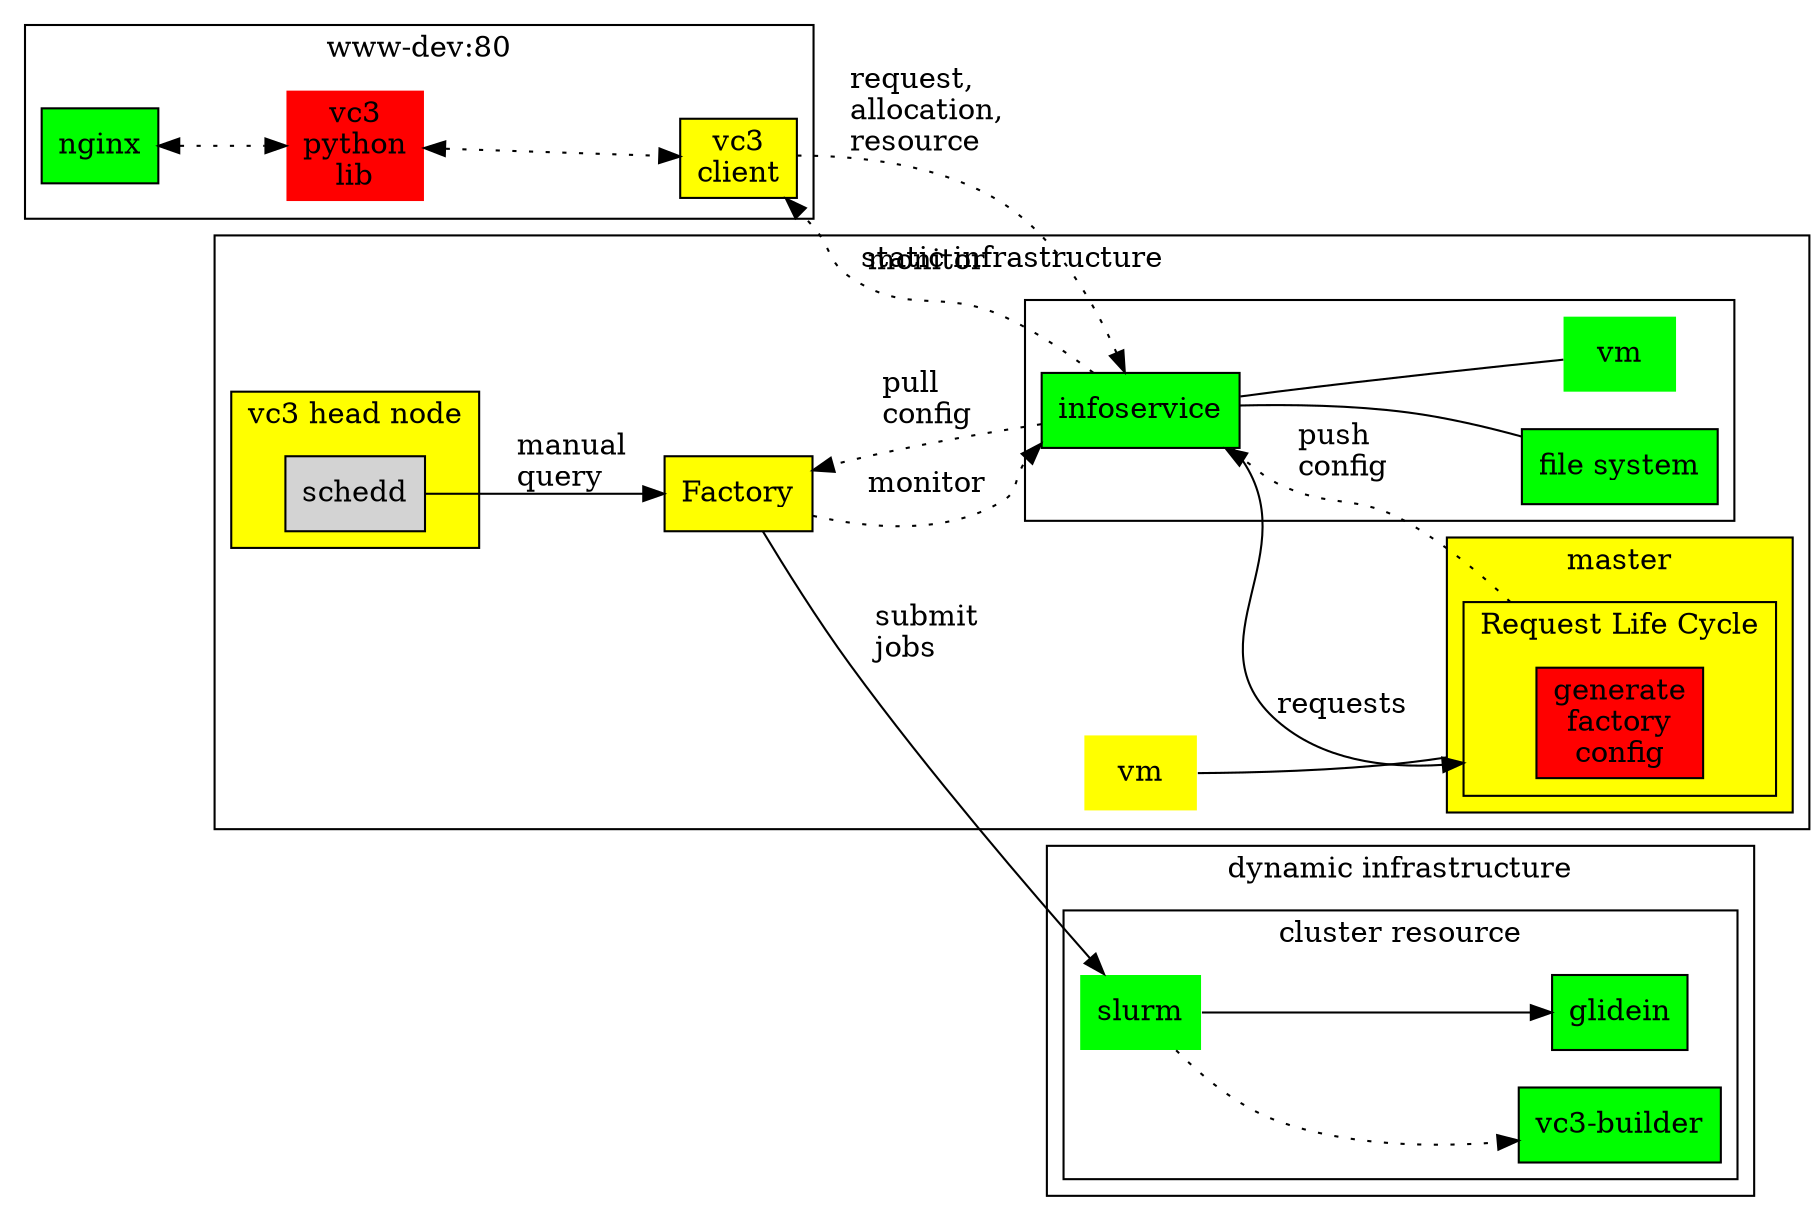 digraph vc3 {
    compound    = true;
    #concentrate = true;
    labelloc    = "tl";
    rankdir     = "LR";

    node [shape=box, style=filled];


    subgraph cluster_web {
        label = "www-dev:80";

        nginx         [fillcolor=green];
        vc3lib_web    [label = "vc3\npython\nlib"][shape="none"][fillcolor = red];
        vc3client_web [label = "vc3\nclient"][fillcolor = yellow];

        nginx         -> vc3lib_web    [style = dotted][dir = both];
        vc3lib_web    -> vc3client_web [style = dotted][dir = both];

    }

    subgraph cluster_static {
        label = "static infrastructure";

        vmmaster     [label = "vm"][shape = none][fillcolor = yellow];
        apf          [label = "Factory"][fillcolor = yellow];

        subgraph cluster_infoservice {
            label     = "";
            infoservice  [fillcolor = green];
            fsinfo       [label="file system"][fillcolor = green];
            vminfo       [label = "vm"][shape = none][fillcolor = green];

            infoservice   -> vminfo     [dir = none];
            infoservice  -> fsinfo [dir = none];
        }

        subgraph cluster_headnode {
            style     = filled;
            fillcolor = yellow;

            label = "vc3 head node";
            
            schedd [ label = "schedd" ];
        }

        subgraph cluster_master {
            style     = filled;
            fillcolor = yellow;

            label = "master";

            subgraph cluster_request_lc
                {
                    label = "Request Life Cycle";
                    fillcolor = yellow;
                    genconf [label = "generate\nfactory\nconfig"][fillcolor = red];
                }
        }

        subgraph cluster_request_lc
        {
            label = "Request Life Cycle";
            fillcolor = yellow;
            genconf [label = "generate\nfactory\nconfig"][fillcolor = red];
        }

        infoservice  -> genconf      [label = "\n\n\n\n\nrequests", lhead = cluster_request_lc];
        genconf      -> infoservice  [label = "push\lconfig\l", ltail = cluster_request_lc, style = dotted];

        infoservice  -> apf         [label = "\npull\lconfig\l"][style = dotted];
        apf          -> infoservice [label = "monitor"][style = dotted];

        vmmaster     -> genconf     [lhead = cluster_master][dir = none];
    }

    subgraph cluster_dynamic {
        label = "dynamic infrastructure";

        subgraph cluster_resource {
            label = "cluster resource";

            slurm        [shape = none][fillcolor = green];
            vc3builder   [label = "vc3-builder"][fillcolor = green];
            glidein      [fillcolor = green];

            slurm        -> glidein;
            slurm        -> vc3builder  [style = dotted][label = "\n\n\n"];
        }
    }

    vc3client_web -> infoservice   [ label = "request,\lallocation,\lresource\l" ][style = dotted];
    infoservice   -> vc3client_web [ label = "\nmonitor" ][style = dotted];

    apf          -> slurm       [label = "\n\nsubmit\ljobs\l"];

    schedd       -> apf         [label = "manual\lquery\l"];
}
